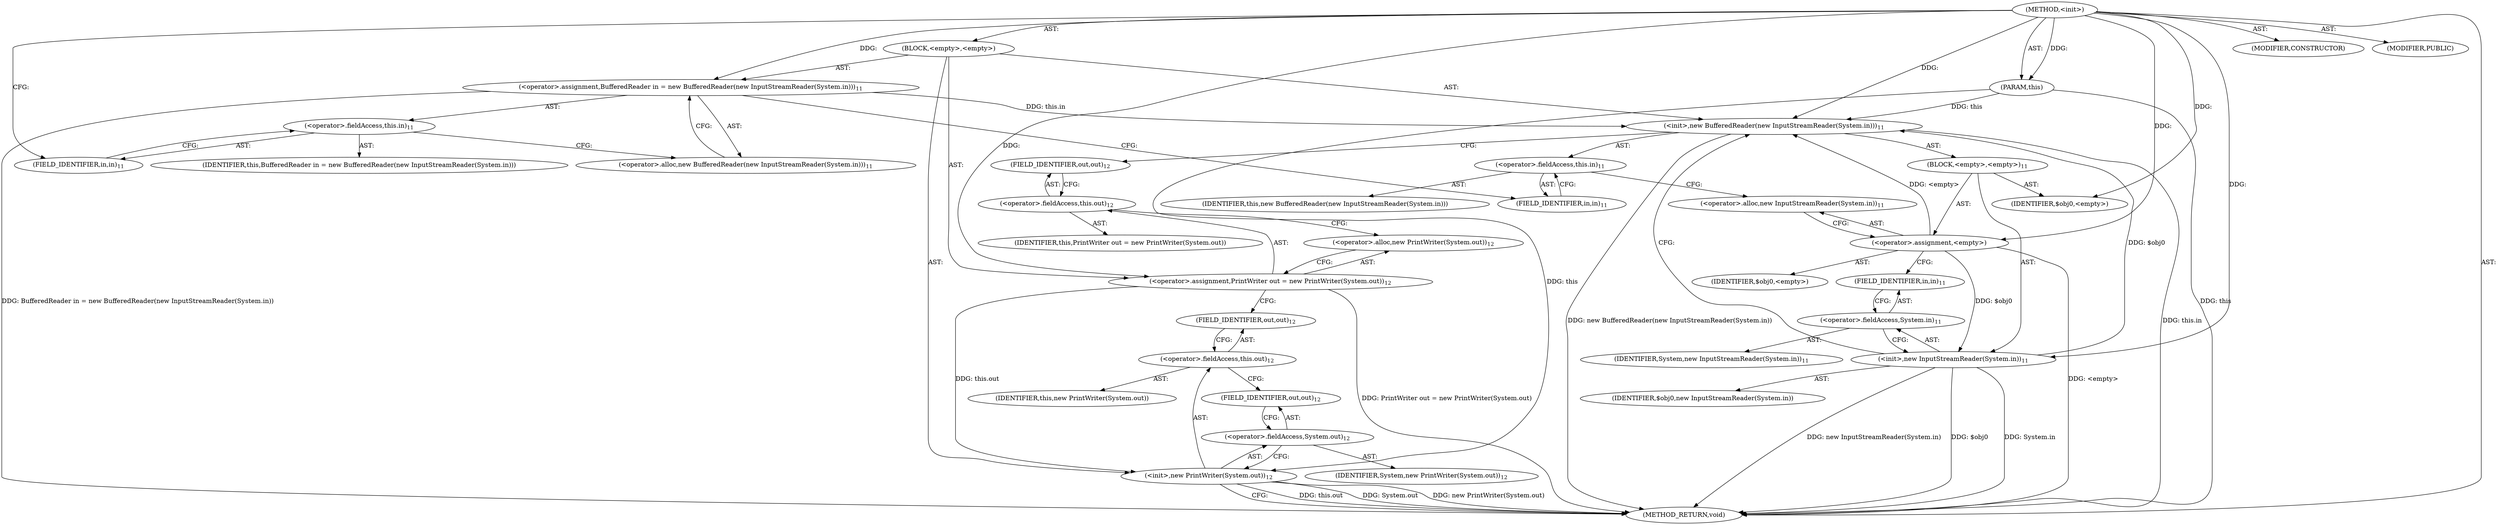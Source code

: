 digraph "&lt;init&gt;" {  
"96" [label = <(METHOD,&lt;init&gt;)> ]
"97" [label = <(PARAM,this)> ]
"98" [label = <(BLOCK,&lt;empty&gt;,&lt;empty&gt;)> ]
"99" [label = <(&lt;operator&gt;.assignment,BufferedReader in = new BufferedReader(new InputStreamReader(System.in)))<SUB>11</SUB>> ]
"100" [label = <(&lt;operator&gt;.fieldAccess,this.in)<SUB>11</SUB>> ]
"101" [label = <(IDENTIFIER,this,BufferedReader in = new BufferedReader(new InputStreamReader(System.in)))> ]
"102" [label = <(FIELD_IDENTIFIER,in,in)<SUB>11</SUB>> ]
"103" [label = <(&lt;operator&gt;.alloc,new BufferedReader(new InputStreamReader(System.in)))<SUB>11</SUB>> ]
"104" [label = <(&lt;init&gt;,new BufferedReader(new InputStreamReader(System.in)))<SUB>11</SUB>> ]
"105" [label = <(&lt;operator&gt;.fieldAccess,this.in)<SUB>11</SUB>> ]
"106" [label = <(IDENTIFIER,this,new BufferedReader(new InputStreamReader(System.in)))> ]
"107" [label = <(FIELD_IDENTIFIER,in,in)<SUB>11</SUB>> ]
"108" [label = <(BLOCK,&lt;empty&gt;,&lt;empty&gt;)<SUB>11</SUB>> ]
"109" [label = <(&lt;operator&gt;.assignment,&lt;empty&gt;)> ]
"110" [label = <(IDENTIFIER,$obj0,&lt;empty&gt;)> ]
"111" [label = <(&lt;operator&gt;.alloc,new InputStreamReader(System.in))<SUB>11</SUB>> ]
"112" [label = <(&lt;init&gt;,new InputStreamReader(System.in))<SUB>11</SUB>> ]
"113" [label = <(IDENTIFIER,$obj0,new InputStreamReader(System.in))> ]
"114" [label = <(&lt;operator&gt;.fieldAccess,System.in)<SUB>11</SUB>> ]
"115" [label = <(IDENTIFIER,System,new InputStreamReader(System.in))<SUB>11</SUB>> ]
"116" [label = <(FIELD_IDENTIFIER,in,in)<SUB>11</SUB>> ]
"117" [label = <(IDENTIFIER,$obj0,&lt;empty&gt;)> ]
"118" [label = <(&lt;operator&gt;.assignment,PrintWriter out = new PrintWriter(System.out))<SUB>12</SUB>> ]
"119" [label = <(&lt;operator&gt;.fieldAccess,this.out)<SUB>12</SUB>> ]
"120" [label = <(IDENTIFIER,this,PrintWriter out = new PrintWriter(System.out))> ]
"121" [label = <(FIELD_IDENTIFIER,out,out)<SUB>12</SUB>> ]
"122" [label = <(&lt;operator&gt;.alloc,new PrintWriter(System.out))<SUB>12</SUB>> ]
"123" [label = <(&lt;init&gt;,new PrintWriter(System.out))<SUB>12</SUB>> ]
"124" [label = <(&lt;operator&gt;.fieldAccess,this.out)<SUB>12</SUB>> ]
"125" [label = <(IDENTIFIER,this,new PrintWriter(System.out))> ]
"126" [label = <(FIELD_IDENTIFIER,out,out)<SUB>12</SUB>> ]
"127" [label = <(&lt;operator&gt;.fieldAccess,System.out)<SUB>12</SUB>> ]
"128" [label = <(IDENTIFIER,System,new PrintWriter(System.out))<SUB>12</SUB>> ]
"129" [label = <(FIELD_IDENTIFIER,out,out)<SUB>12</SUB>> ]
"130" [label = <(MODIFIER,CONSTRUCTOR)> ]
"131" [label = <(MODIFIER,PUBLIC)> ]
"132" [label = <(METHOD_RETURN,void)> ]
  "96" -> "97"  [ label = "AST: "] 
  "96" -> "98"  [ label = "AST: "] 
  "96" -> "130"  [ label = "AST: "] 
  "96" -> "131"  [ label = "AST: "] 
  "96" -> "132"  [ label = "AST: "] 
  "98" -> "99"  [ label = "AST: "] 
  "98" -> "104"  [ label = "AST: "] 
  "98" -> "118"  [ label = "AST: "] 
  "98" -> "123"  [ label = "AST: "] 
  "99" -> "100"  [ label = "AST: "] 
  "99" -> "103"  [ label = "AST: "] 
  "100" -> "101"  [ label = "AST: "] 
  "100" -> "102"  [ label = "AST: "] 
  "104" -> "105"  [ label = "AST: "] 
  "104" -> "108"  [ label = "AST: "] 
  "105" -> "106"  [ label = "AST: "] 
  "105" -> "107"  [ label = "AST: "] 
  "108" -> "109"  [ label = "AST: "] 
  "108" -> "112"  [ label = "AST: "] 
  "108" -> "117"  [ label = "AST: "] 
  "109" -> "110"  [ label = "AST: "] 
  "109" -> "111"  [ label = "AST: "] 
  "112" -> "113"  [ label = "AST: "] 
  "112" -> "114"  [ label = "AST: "] 
  "114" -> "115"  [ label = "AST: "] 
  "114" -> "116"  [ label = "AST: "] 
  "118" -> "119"  [ label = "AST: "] 
  "118" -> "122"  [ label = "AST: "] 
  "119" -> "120"  [ label = "AST: "] 
  "119" -> "121"  [ label = "AST: "] 
  "123" -> "124"  [ label = "AST: "] 
  "123" -> "127"  [ label = "AST: "] 
  "124" -> "125"  [ label = "AST: "] 
  "124" -> "126"  [ label = "AST: "] 
  "127" -> "128"  [ label = "AST: "] 
  "127" -> "129"  [ label = "AST: "] 
  "99" -> "107"  [ label = "CFG: "] 
  "104" -> "121"  [ label = "CFG: "] 
  "118" -> "126"  [ label = "CFG: "] 
  "123" -> "132"  [ label = "CFG: "] 
  "100" -> "103"  [ label = "CFG: "] 
  "103" -> "99"  [ label = "CFG: "] 
  "105" -> "111"  [ label = "CFG: "] 
  "119" -> "122"  [ label = "CFG: "] 
  "122" -> "118"  [ label = "CFG: "] 
  "124" -> "129"  [ label = "CFG: "] 
  "127" -> "123"  [ label = "CFG: "] 
  "102" -> "100"  [ label = "CFG: "] 
  "107" -> "105"  [ label = "CFG: "] 
  "109" -> "116"  [ label = "CFG: "] 
  "112" -> "104"  [ label = "CFG: "] 
  "121" -> "119"  [ label = "CFG: "] 
  "126" -> "124"  [ label = "CFG: "] 
  "129" -> "127"  [ label = "CFG: "] 
  "111" -> "109"  [ label = "CFG: "] 
  "114" -> "112"  [ label = "CFG: "] 
  "116" -> "114"  [ label = "CFG: "] 
  "96" -> "102"  [ label = "CFG: "] 
  "97" -> "132"  [ label = "DDG: this"] 
  "99" -> "132"  [ label = "DDG: BufferedReader in = new BufferedReader(new InputStreamReader(System.in))"] 
  "104" -> "132"  [ label = "DDG: this.in"] 
  "109" -> "132"  [ label = "DDG: &lt;empty&gt;"] 
  "112" -> "132"  [ label = "DDG: $obj0"] 
  "112" -> "132"  [ label = "DDG: System.in"] 
  "112" -> "132"  [ label = "DDG: new InputStreamReader(System.in)"] 
  "104" -> "132"  [ label = "DDG: new BufferedReader(new InputStreamReader(System.in))"] 
  "118" -> "132"  [ label = "DDG: PrintWriter out = new PrintWriter(System.out)"] 
  "123" -> "132"  [ label = "DDG: this.out"] 
  "123" -> "132"  [ label = "DDG: System.out"] 
  "123" -> "132"  [ label = "DDG: new PrintWriter(System.out)"] 
  "96" -> "97"  [ label = "DDG: "] 
  "96" -> "99"  [ label = "DDG: "] 
  "96" -> "118"  [ label = "DDG: "] 
  "97" -> "104"  [ label = "DDG: this"] 
  "99" -> "104"  [ label = "DDG: this.in"] 
  "109" -> "104"  [ label = "DDG: &lt;empty&gt;"] 
  "112" -> "104"  [ label = "DDG: $obj0"] 
  "96" -> "104"  [ label = "DDG: "] 
  "97" -> "123"  [ label = "DDG: this"] 
  "118" -> "123"  [ label = "DDG: this.out"] 
  "96" -> "109"  [ label = "DDG: "] 
  "96" -> "117"  [ label = "DDG: "] 
  "109" -> "112"  [ label = "DDG: $obj0"] 
  "96" -> "112"  [ label = "DDG: "] 
}
